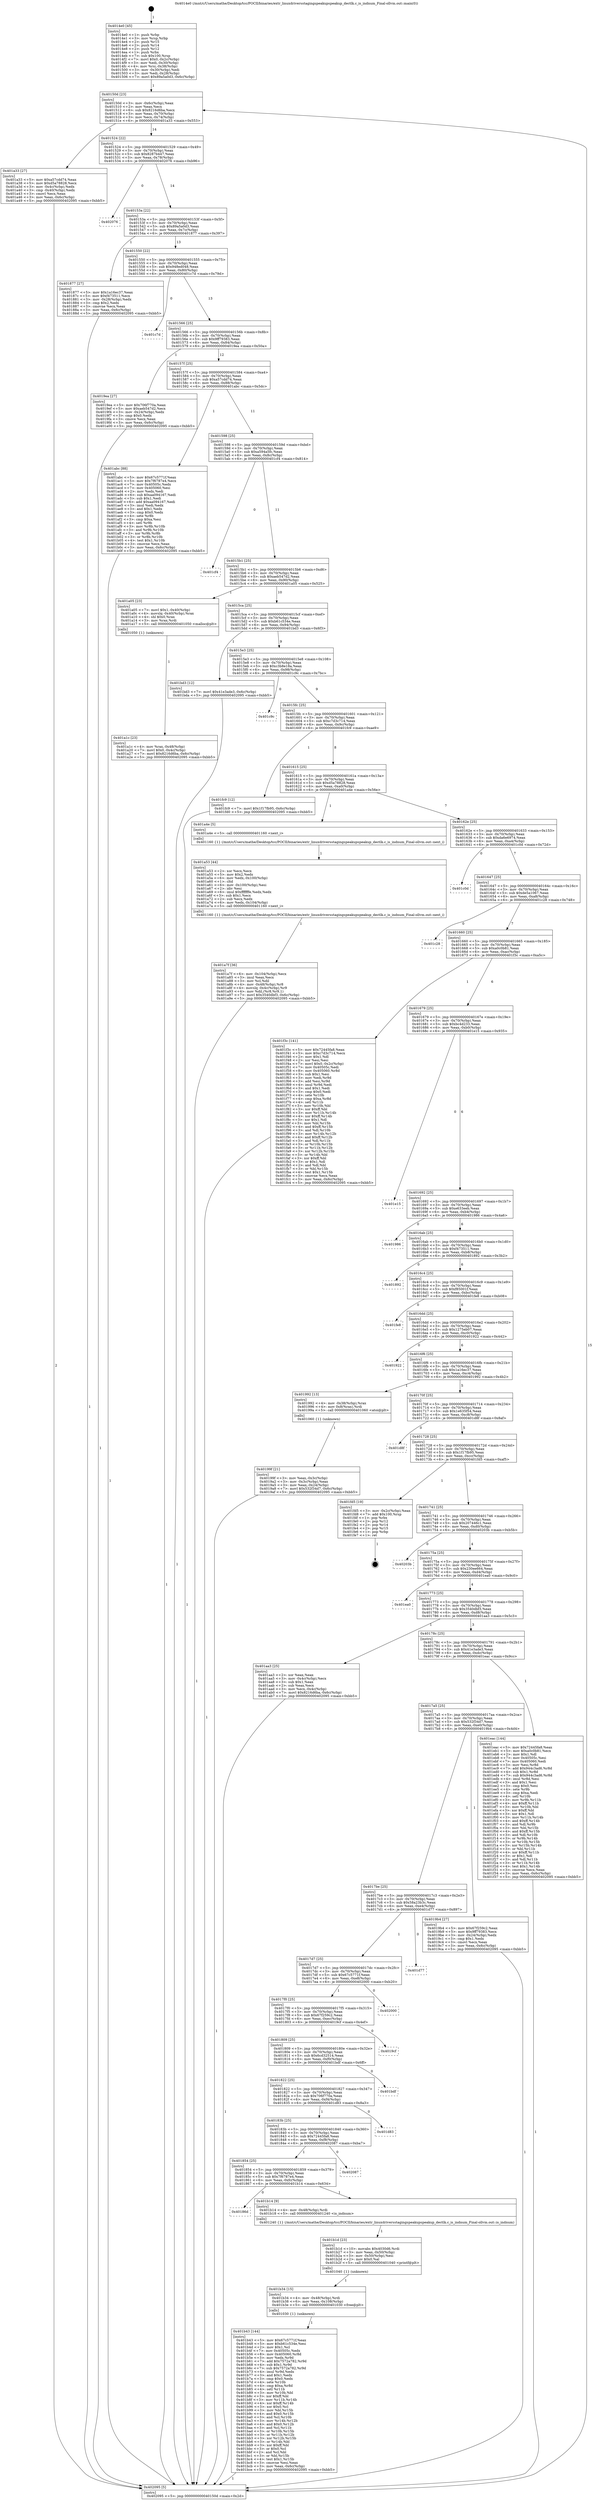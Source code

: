 digraph "0x4014e0" {
  label = "0x4014e0 (/mnt/c/Users/mathe/Desktop/tcc/POCII/binaries/extr_linuxdriversstagingspeakupspeakup_dectlk.c_is_indnum_Final-ollvm.out::main(0))"
  labelloc = "t"
  node[shape=record]

  Entry [label="",width=0.3,height=0.3,shape=circle,fillcolor=black,style=filled]
  "0x40150d" [label="{
     0x40150d [23]\l
     | [instrs]\l
     &nbsp;&nbsp;0x40150d \<+3\>: mov -0x6c(%rbp),%eax\l
     &nbsp;&nbsp;0x401510 \<+2\>: mov %eax,%ecx\l
     &nbsp;&nbsp;0x401512 \<+6\>: sub $0x8216d6ba,%ecx\l
     &nbsp;&nbsp;0x401518 \<+3\>: mov %eax,-0x70(%rbp)\l
     &nbsp;&nbsp;0x40151b \<+3\>: mov %ecx,-0x74(%rbp)\l
     &nbsp;&nbsp;0x40151e \<+6\>: je 0000000000401a33 \<main+0x553\>\l
  }"]
  "0x401a33" [label="{
     0x401a33 [27]\l
     | [instrs]\l
     &nbsp;&nbsp;0x401a33 \<+5\>: mov $0xa57cdd74,%eax\l
     &nbsp;&nbsp;0x401a38 \<+5\>: mov $0xd5a78828,%ecx\l
     &nbsp;&nbsp;0x401a3d \<+3\>: mov -0x4c(%rbp),%edx\l
     &nbsp;&nbsp;0x401a40 \<+3\>: cmp -0x40(%rbp),%edx\l
     &nbsp;&nbsp;0x401a43 \<+3\>: cmovl %ecx,%eax\l
     &nbsp;&nbsp;0x401a46 \<+3\>: mov %eax,-0x6c(%rbp)\l
     &nbsp;&nbsp;0x401a49 \<+5\>: jmp 0000000000402095 \<main+0xbb5\>\l
  }"]
  "0x401524" [label="{
     0x401524 [22]\l
     | [instrs]\l
     &nbsp;&nbsp;0x401524 \<+5\>: jmp 0000000000401529 \<main+0x49\>\l
     &nbsp;&nbsp;0x401529 \<+3\>: mov -0x70(%rbp),%eax\l
     &nbsp;&nbsp;0x40152c \<+5\>: sub $0x8287b447,%eax\l
     &nbsp;&nbsp;0x401531 \<+3\>: mov %eax,-0x78(%rbp)\l
     &nbsp;&nbsp;0x401534 \<+6\>: je 0000000000402076 \<main+0xb96\>\l
  }"]
  Exit [label="",width=0.3,height=0.3,shape=circle,fillcolor=black,style=filled,peripheries=2]
  "0x402076" [label="{
     0x402076\l
  }", style=dashed]
  "0x40153a" [label="{
     0x40153a [22]\l
     | [instrs]\l
     &nbsp;&nbsp;0x40153a \<+5\>: jmp 000000000040153f \<main+0x5f\>\l
     &nbsp;&nbsp;0x40153f \<+3\>: mov -0x70(%rbp),%eax\l
     &nbsp;&nbsp;0x401542 \<+5\>: sub $0x89a5a0d3,%eax\l
     &nbsp;&nbsp;0x401547 \<+3\>: mov %eax,-0x7c(%rbp)\l
     &nbsp;&nbsp;0x40154a \<+6\>: je 0000000000401877 \<main+0x397\>\l
  }"]
  "0x401b43" [label="{
     0x401b43 [144]\l
     | [instrs]\l
     &nbsp;&nbsp;0x401b43 \<+5\>: mov $0x67c5771f,%eax\l
     &nbsp;&nbsp;0x401b48 \<+5\>: mov $0xb61c534e,%esi\l
     &nbsp;&nbsp;0x401b4d \<+2\>: mov $0x1,%cl\l
     &nbsp;&nbsp;0x401b4f \<+7\>: mov 0x40505c,%edx\l
     &nbsp;&nbsp;0x401b56 \<+8\>: mov 0x405060,%r8d\l
     &nbsp;&nbsp;0x401b5e \<+3\>: mov %edx,%r9d\l
     &nbsp;&nbsp;0x401b61 \<+7\>: add $0x7572a782,%r9d\l
     &nbsp;&nbsp;0x401b68 \<+4\>: sub $0x1,%r9d\l
     &nbsp;&nbsp;0x401b6c \<+7\>: sub $0x7572a782,%r9d\l
     &nbsp;&nbsp;0x401b73 \<+4\>: imul %r9d,%edx\l
     &nbsp;&nbsp;0x401b77 \<+3\>: and $0x1,%edx\l
     &nbsp;&nbsp;0x401b7a \<+3\>: cmp $0x0,%edx\l
     &nbsp;&nbsp;0x401b7d \<+4\>: sete %r10b\l
     &nbsp;&nbsp;0x401b81 \<+4\>: cmp $0xa,%r8d\l
     &nbsp;&nbsp;0x401b85 \<+4\>: setl %r11b\l
     &nbsp;&nbsp;0x401b89 \<+3\>: mov %r10b,%bl\l
     &nbsp;&nbsp;0x401b8c \<+3\>: xor $0xff,%bl\l
     &nbsp;&nbsp;0x401b8f \<+3\>: mov %r11b,%r14b\l
     &nbsp;&nbsp;0x401b92 \<+4\>: xor $0xff,%r14b\l
     &nbsp;&nbsp;0x401b96 \<+3\>: xor $0x0,%cl\l
     &nbsp;&nbsp;0x401b99 \<+3\>: mov %bl,%r15b\l
     &nbsp;&nbsp;0x401b9c \<+4\>: and $0x0,%r15b\l
     &nbsp;&nbsp;0x401ba0 \<+3\>: and %cl,%r10b\l
     &nbsp;&nbsp;0x401ba3 \<+3\>: mov %r14b,%r12b\l
     &nbsp;&nbsp;0x401ba6 \<+4\>: and $0x0,%r12b\l
     &nbsp;&nbsp;0x401baa \<+3\>: and %cl,%r11b\l
     &nbsp;&nbsp;0x401bad \<+3\>: or %r10b,%r15b\l
     &nbsp;&nbsp;0x401bb0 \<+3\>: or %r11b,%r12b\l
     &nbsp;&nbsp;0x401bb3 \<+3\>: xor %r12b,%r15b\l
     &nbsp;&nbsp;0x401bb6 \<+3\>: or %r14b,%bl\l
     &nbsp;&nbsp;0x401bb9 \<+3\>: xor $0xff,%bl\l
     &nbsp;&nbsp;0x401bbc \<+3\>: or $0x0,%cl\l
     &nbsp;&nbsp;0x401bbf \<+2\>: and %cl,%bl\l
     &nbsp;&nbsp;0x401bc1 \<+3\>: or %bl,%r15b\l
     &nbsp;&nbsp;0x401bc4 \<+4\>: test $0x1,%r15b\l
     &nbsp;&nbsp;0x401bc8 \<+3\>: cmovne %esi,%eax\l
     &nbsp;&nbsp;0x401bcb \<+3\>: mov %eax,-0x6c(%rbp)\l
     &nbsp;&nbsp;0x401bce \<+5\>: jmp 0000000000402095 \<main+0xbb5\>\l
  }"]
  "0x401877" [label="{
     0x401877 [27]\l
     | [instrs]\l
     &nbsp;&nbsp;0x401877 \<+5\>: mov $0x1a16ec37,%eax\l
     &nbsp;&nbsp;0x40187c \<+5\>: mov $0xf473511,%ecx\l
     &nbsp;&nbsp;0x401881 \<+3\>: mov -0x28(%rbp),%edx\l
     &nbsp;&nbsp;0x401884 \<+3\>: cmp $0x2,%edx\l
     &nbsp;&nbsp;0x401887 \<+3\>: cmovne %ecx,%eax\l
     &nbsp;&nbsp;0x40188a \<+3\>: mov %eax,-0x6c(%rbp)\l
     &nbsp;&nbsp;0x40188d \<+5\>: jmp 0000000000402095 \<main+0xbb5\>\l
  }"]
  "0x401550" [label="{
     0x401550 [22]\l
     | [instrs]\l
     &nbsp;&nbsp;0x401550 \<+5\>: jmp 0000000000401555 \<main+0x75\>\l
     &nbsp;&nbsp;0x401555 \<+3\>: mov -0x70(%rbp),%eax\l
     &nbsp;&nbsp;0x401558 \<+5\>: sub $0x948ed048,%eax\l
     &nbsp;&nbsp;0x40155d \<+3\>: mov %eax,-0x80(%rbp)\l
     &nbsp;&nbsp;0x401560 \<+6\>: je 0000000000401c7d \<main+0x79d\>\l
  }"]
  "0x402095" [label="{
     0x402095 [5]\l
     | [instrs]\l
     &nbsp;&nbsp;0x402095 \<+5\>: jmp 000000000040150d \<main+0x2d\>\l
  }"]
  "0x4014e0" [label="{
     0x4014e0 [45]\l
     | [instrs]\l
     &nbsp;&nbsp;0x4014e0 \<+1\>: push %rbp\l
     &nbsp;&nbsp;0x4014e1 \<+3\>: mov %rsp,%rbp\l
     &nbsp;&nbsp;0x4014e4 \<+2\>: push %r15\l
     &nbsp;&nbsp;0x4014e6 \<+2\>: push %r14\l
     &nbsp;&nbsp;0x4014e8 \<+2\>: push %r12\l
     &nbsp;&nbsp;0x4014ea \<+1\>: push %rbx\l
     &nbsp;&nbsp;0x4014eb \<+7\>: sub $0x100,%rsp\l
     &nbsp;&nbsp;0x4014f2 \<+7\>: movl $0x0,-0x2c(%rbp)\l
     &nbsp;&nbsp;0x4014f9 \<+3\>: mov %edi,-0x30(%rbp)\l
     &nbsp;&nbsp;0x4014fc \<+4\>: mov %rsi,-0x38(%rbp)\l
     &nbsp;&nbsp;0x401500 \<+3\>: mov -0x30(%rbp),%edi\l
     &nbsp;&nbsp;0x401503 \<+3\>: mov %edi,-0x28(%rbp)\l
     &nbsp;&nbsp;0x401506 \<+7\>: movl $0x89a5a0d3,-0x6c(%rbp)\l
  }"]
  "0x401b34" [label="{
     0x401b34 [15]\l
     | [instrs]\l
     &nbsp;&nbsp;0x401b34 \<+4\>: mov -0x48(%rbp),%rdi\l
     &nbsp;&nbsp;0x401b38 \<+6\>: mov %eax,-0x108(%rbp)\l
     &nbsp;&nbsp;0x401b3e \<+5\>: call 0000000000401030 \<free@plt\>\l
     | [calls]\l
     &nbsp;&nbsp;0x401030 \{1\} (unknown)\l
  }"]
  "0x401c7d" [label="{
     0x401c7d\l
  }", style=dashed]
  "0x401566" [label="{
     0x401566 [25]\l
     | [instrs]\l
     &nbsp;&nbsp;0x401566 \<+5\>: jmp 000000000040156b \<main+0x8b\>\l
     &nbsp;&nbsp;0x40156b \<+3\>: mov -0x70(%rbp),%eax\l
     &nbsp;&nbsp;0x40156e \<+5\>: sub $0x9ff79383,%eax\l
     &nbsp;&nbsp;0x401573 \<+6\>: mov %eax,-0x84(%rbp)\l
     &nbsp;&nbsp;0x401579 \<+6\>: je 00000000004019ea \<main+0x50a\>\l
  }"]
  "0x401b1d" [label="{
     0x401b1d [23]\l
     | [instrs]\l
     &nbsp;&nbsp;0x401b1d \<+10\>: movabs $0x4030d6,%rdi\l
     &nbsp;&nbsp;0x401b27 \<+3\>: mov %eax,-0x50(%rbp)\l
     &nbsp;&nbsp;0x401b2a \<+3\>: mov -0x50(%rbp),%esi\l
     &nbsp;&nbsp;0x401b2d \<+2\>: mov $0x0,%al\l
     &nbsp;&nbsp;0x401b2f \<+5\>: call 0000000000401040 \<printf@plt\>\l
     | [calls]\l
     &nbsp;&nbsp;0x401040 \{1\} (unknown)\l
  }"]
  "0x4019ea" [label="{
     0x4019ea [27]\l
     | [instrs]\l
     &nbsp;&nbsp;0x4019ea \<+5\>: mov $0x706f770a,%eax\l
     &nbsp;&nbsp;0x4019ef \<+5\>: mov $0xaeb547d2,%ecx\l
     &nbsp;&nbsp;0x4019f4 \<+3\>: mov -0x24(%rbp),%edx\l
     &nbsp;&nbsp;0x4019f7 \<+3\>: cmp $0x0,%edx\l
     &nbsp;&nbsp;0x4019fa \<+3\>: cmove %ecx,%eax\l
     &nbsp;&nbsp;0x4019fd \<+3\>: mov %eax,-0x6c(%rbp)\l
     &nbsp;&nbsp;0x401a00 \<+5\>: jmp 0000000000402095 \<main+0xbb5\>\l
  }"]
  "0x40157f" [label="{
     0x40157f [25]\l
     | [instrs]\l
     &nbsp;&nbsp;0x40157f \<+5\>: jmp 0000000000401584 \<main+0xa4\>\l
     &nbsp;&nbsp;0x401584 \<+3\>: mov -0x70(%rbp),%eax\l
     &nbsp;&nbsp;0x401587 \<+5\>: sub $0xa57cdd74,%eax\l
     &nbsp;&nbsp;0x40158c \<+6\>: mov %eax,-0x88(%rbp)\l
     &nbsp;&nbsp;0x401592 \<+6\>: je 0000000000401abc \<main+0x5dc\>\l
  }"]
  "0x40186d" [label="{
     0x40186d\l
  }", style=dashed]
  "0x401abc" [label="{
     0x401abc [88]\l
     | [instrs]\l
     &nbsp;&nbsp;0x401abc \<+5\>: mov $0x67c5771f,%eax\l
     &nbsp;&nbsp;0x401ac1 \<+5\>: mov $0x7f6787e4,%ecx\l
     &nbsp;&nbsp;0x401ac6 \<+7\>: mov 0x40505c,%edx\l
     &nbsp;&nbsp;0x401acd \<+7\>: mov 0x405060,%esi\l
     &nbsp;&nbsp;0x401ad4 \<+2\>: mov %edx,%edi\l
     &nbsp;&nbsp;0x401ad6 \<+6\>: sub $0xaa094167,%edi\l
     &nbsp;&nbsp;0x401adc \<+3\>: sub $0x1,%edi\l
     &nbsp;&nbsp;0x401adf \<+6\>: add $0xaa094167,%edi\l
     &nbsp;&nbsp;0x401ae5 \<+3\>: imul %edi,%edx\l
     &nbsp;&nbsp;0x401ae8 \<+3\>: and $0x1,%edx\l
     &nbsp;&nbsp;0x401aeb \<+3\>: cmp $0x0,%edx\l
     &nbsp;&nbsp;0x401aee \<+4\>: sete %r8b\l
     &nbsp;&nbsp;0x401af2 \<+3\>: cmp $0xa,%esi\l
     &nbsp;&nbsp;0x401af5 \<+4\>: setl %r9b\l
     &nbsp;&nbsp;0x401af9 \<+3\>: mov %r8b,%r10b\l
     &nbsp;&nbsp;0x401afc \<+3\>: and %r9b,%r10b\l
     &nbsp;&nbsp;0x401aff \<+3\>: xor %r9b,%r8b\l
     &nbsp;&nbsp;0x401b02 \<+3\>: or %r8b,%r10b\l
     &nbsp;&nbsp;0x401b05 \<+4\>: test $0x1,%r10b\l
     &nbsp;&nbsp;0x401b09 \<+3\>: cmovne %ecx,%eax\l
     &nbsp;&nbsp;0x401b0c \<+3\>: mov %eax,-0x6c(%rbp)\l
     &nbsp;&nbsp;0x401b0f \<+5\>: jmp 0000000000402095 \<main+0xbb5\>\l
  }"]
  "0x401598" [label="{
     0x401598 [25]\l
     | [instrs]\l
     &nbsp;&nbsp;0x401598 \<+5\>: jmp 000000000040159d \<main+0xbd\>\l
     &nbsp;&nbsp;0x40159d \<+3\>: mov -0x70(%rbp),%eax\l
     &nbsp;&nbsp;0x4015a0 \<+5\>: sub $0xa594a5fc,%eax\l
     &nbsp;&nbsp;0x4015a5 \<+6\>: mov %eax,-0x8c(%rbp)\l
     &nbsp;&nbsp;0x4015ab \<+6\>: je 0000000000401cf4 \<main+0x814\>\l
  }"]
  "0x401b14" [label="{
     0x401b14 [9]\l
     | [instrs]\l
     &nbsp;&nbsp;0x401b14 \<+4\>: mov -0x48(%rbp),%rdi\l
     &nbsp;&nbsp;0x401b18 \<+5\>: call 0000000000401240 \<is_indnum\>\l
     | [calls]\l
     &nbsp;&nbsp;0x401240 \{1\} (/mnt/c/Users/mathe/Desktop/tcc/POCII/binaries/extr_linuxdriversstagingspeakupspeakup_dectlk.c_is_indnum_Final-ollvm.out::is_indnum)\l
  }"]
  "0x401cf4" [label="{
     0x401cf4\l
  }", style=dashed]
  "0x4015b1" [label="{
     0x4015b1 [25]\l
     | [instrs]\l
     &nbsp;&nbsp;0x4015b1 \<+5\>: jmp 00000000004015b6 \<main+0xd6\>\l
     &nbsp;&nbsp;0x4015b6 \<+3\>: mov -0x70(%rbp),%eax\l
     &nbsp;&nbsp;0x4015b9 \<+5\>: sub $0xaeb547d2,%eax\l
     &nbsp;&nbsp;0x4015be \<+6\>: mov %eax,-0x90(%rbp)\l
     &nbsp;&nbsp;0x4015c4 \<+6\>: je 0000000000401a05 \<main+0x525\>\l
  }"]
  "0x401854" [label="{
     0x401854 [25]\l
     | [instrs]\l
     &nbsp;&nbsp;0x401854 \<+5\>: jmp 0000000000401859 \<main+0x379\>\l
     &nbsp;&nbsp;0x401859 \<+3\>: mov -0x70(%rbp),%eax\l
     &nbsp;&nbsp;0x40185c \<+5\>: sub $0x7f6787e4,%eax\l
     &nbsp;&nbsp;0x401861 \<+6\>: mov %eax,-0xfc(%rbp)\l
     &nbsp;&nbsp;0x401867 \<+6\>: je 0000000000401b14 \<main+0x634\>\l
  }"]
  "0x401a05" [label="{
     0x401a05 [23]\l
     | [instrs]\l
     &nbsp;&nbsp;0x401a05 \<+7\>: movl $0x1,-0x40(%rbp)\l
     &nbsp;&nbsp;0x401a0c \<+4\>: movslq -0x40(%rbp),%rax\l
     &nbsp;&nbsp;0x401a10 \<+4\>: shl $0x0,%rax\l
     &nbsp;&nbsp;0x401a14 \<+3\>: mov %rax,%rdi\l
     &nbsp;&nbsp;0x401a17 \<+5\>: call 0000000000401050 \<malloc@plt\>\l
     | [calls]\l
     &nbsp;&nbsp;0x401050 \{1\} (unknown)\l
  }"]
  "0x4015ca" [label="{
     0x4015ca [25]\l
     | [instrs]\l
     &nbsp;&nbsp;0x4015ca \<+5\>: jmp 00000000004015cf \<main+0xef\>\l
     &nbsp;&nbsp;0x4015cf \<+3\>: mov -0x70(%rbp),%eax\l
     &nbsp;&nbsp;0x4015d2 \<+5\>: sub $0xb61c534e,%eax\l
     &nbsp;&nbsp;0x4015d7 \<+6\>: mov %eax,-0x94(%rbp)\l
     &nbsp;&nbsp;0x4015dd \<+6\>: je 0000000000401bd3 \<main+0x6f3\>\l
  }"]
  "0x402087" [label="{
     0x402087\l
  }", style=dashed]
  "0x401bd3" [label="{
     0x401bd3 [12]\l
     | [instrs]\l
     &nbsp;&nbsp;0x401bd3 \<+7\>: movl $0x41e3ade3,-0x6c(%rbp)\l
     &nbsp;&nbsp;0x401bda \<+5\>: jmp 0000000000402095 \<main+0xbb5\>\l
  }"]
  "0x4015e3" [label="{
     0x4015e3 [25]\l
     | [instrs]\l
     &nbsp;&nbsp;0x4015e3 \<+5\>: jmp 00000000004015e8 \<main+0x108\>\l
     &nbsp;&nbsp;0x4015e8 \<+3\>: mov -0x70(%rbp),%eax\l
     &nbsp;&nbsp;0x4015eb \<+5\>: sub $0xc3b8e18a,%eax\l
     &nbsp;&nbsp;0x4015f0 \<+6\>: mov %eax,-0x98(%rbp)\l
     &nbsp;&nbsp;0x4015f6 \<+6\>: je 0000000000401c9c \<main+0x7bc\>\l
  }"]
  "0x40183b" [label="{
     0x40183b [25]\l
     | [instrs]\l
     &nbsp;&nbsp;0x40183b \<+5\>: jmp 0000000000401840 \<main+0x360\>\l
     &nbsp;&nbsp;0x401840 \<+3\>: mov -0x70(%rbp),%eax\l
     &nbsp;&nbsp;0x401843 \<+5\>: sub $0x72445fa8,%eax\l
     &nbsp;&nbsp;0x401848 \<+6\>: mov %eax,-0xf8(%rbp)\l
     &nbsp;&nbsp;0x40184e \<+6\>: je 0000000000402087 \<main+0xba7\>\l
  }"]
  "0x401c9c" [label="{
     0x401c9c\l
  }", style=dashed]
  "0x4015fc" [label="{
     0x4015fc [25]\l
     | [instrs]\l
     &nbsp;&nbsp;0x4015fc \<+5\>: jmp 0000000000401601 \<main+0x121\>\l
     &nbsp;&nbsp;0x401601 \<+3\>: mov -0x70(%rbp),%eax\l
     &nbsp;&nbsp;0x401604 \<+5\>: sub $0xc7d3c714,%eax\l
     &nbsp;&nbsp;0x401609 \<+6\>: mov %eax,-0x9c(%rbp)\l
     &nbsp;&nbsp;0x40160f \<+6\>: je 0000000000401fc9 \<main+0xae9\>\l
  }"]
  "0x401d83" [label="{
     0x401d83\l
  }", style=dashed]
  "0x401fc9" [label="{
     0x401fc9 [12]\l
     | [instrs]\l
     &nbsp;&nbsp;0x401fc9 \<+7\>: movl $0x1f17fb95,-0x6c(%rbp)\l
     &nbsp;&nbsp;0x401fd0 \<+5\>: jmp 0000000000402095 \<main+0xbb5\>\l
  }"]
  "0x401615" [label="{
     0x401615 [25]\l
     | [instrs]\l
     &nbsp;&nbsp;0x401615 \<+5\>: jmp 000000000040161a \<main+0x13a\>\l
     &nbsp;&nbsp;0x40161a \<+3\>: mov -0x70(%rbp),%eax\l
     &nbsp;&nbsp;0x40161d \<+5\>: sub $0xd5a78828,%eax\l
     &nbsp;&nbsp;0x401622 \<+6\>: mov %eax,-0xa0(%rbp)\l
     &nbsp;&nbsp;0x401628 \<+6\>: je 0000000000401a4e \<main+0x56e\>\l
  }"]
  "0x401822" [label="{
     0x401822 [25]\l
     | [instrs]\l
     &nbsp;&nbsp;0x401822 \<+5\>: jmp 0000000000401827 \<main+0x347\>\l
     &nbsp;&nbsp;0x401827 \<+3\>: mov -0x70(%rbp),%eax\l
     &nbsp;&nbsp;0x40182a \<+5\>: sub $0x706f770a,%eax\l
     &nbsp;&nbsp;0x40182f \<+6\>: mov %eax,-0xf4(%rbp)\l
     &nbsp;&nbsp;0x401835 \<+6\>: je 0000000000401d83 \<main+0x8a3\>\l
  }"]
  "0x401a4e" [label="{
     0x401a4e [5]\l
     | [instrs]\l
     &nbsp;&nbsp;0x401a4e \<+5\>: call 0000000000401160 \<next_i\>\l
     | [calls]\l
     &nbsp;&nbsp;0x401160 \{1\} (/mnt/c/Users/mathe/Desktop/tcc/POCII/binaries/extr_linuxdriversstagingspeakupspeakup_dectlk.c_is_indnum_Final-ollvm.out::next_i)\l
  }"]
  "0x40162e" [label="{
     0x40162e [25]\l
     | [instrs]\l
     &nbsp;&nbsp;0x40162e \<+5\>: jmp 0000000000401633 \<main+0x153\>\l
     &nbsp;&nbsp;0x401633 \<+3\>: mov -0x70(%rbp),%eax\l
     &nbsp;&nbsp;0x401636 \<+5\>: sub $0xda6e6974,%eax\l
     &nbsp;&nbsp;0x40163b \<+6\>: mov %eax,-0xa4(%rbp)\l
     &nbsp;&nbsp;0x401641 \<+6\>: je 0000000000401c0d \<main+0x72d\>\l
  }"]
  "0x401bdf" [label="{
     0x401bdf\l
  }", style=dashed]
  "0x401c0d" [label="{
     0x401c0d\l
  }", style=dashed]
  "0x401647" [label="{
     0x401647 [25]\l
     | [instrs]\l
     &nbsp;&nbsp;0x401647 \<+5\>: jmp 000000000040164c \<main+0x16c\>\l
     &nbsp;&nbsp;0x40164c \<+3\>: mov -0x70(%rbp),%eax\l
     &nbsp;&nbsp;0x40164f \<+5\>: sub $0xde5a1067,%eax\l
     &nbsp;&nbsp;0x401654 \<+6\>: mov %eax,-0xa8(%rbp)\l
     &nbsp;&nbsp;0x40165a \<+6\>: je 0000000000401c28 \<main+0x748\>\l
  }"]
  "0x401809" [label="{
     0x401809 [25]\l
     | [instrs]\l
     &nbsp;&nbsp;0x401809 \<+5\>: jmp 000000000040180e \<main+0x32e\>\l
     &nbsp;&nbsp;0x40180e \<+3\>: mov -0x70(%rbp),%eax\l
     &nbsp;&nbsp;0x401811 \<+5\>: sub $0x6cd32514,%eax\l
     &nbsp;&nbsp;0x401816 \<+6\>: mov %eax,-0xf0(%rbp)\l
     &nbsp;&nbsp;0x40181c \<+6\>: je 0000000000401bdf \<main+0x6ff\>\l
  }"]
  "0x401c28" [label="{
     0x401c28\l
  }", style=dashed]
  "0x401660" [label="{
     0x401660 [25]\l
     | [instrs]\l
     &nbsp;&nbsp;0x401660 \<+5\>: jmp 0000000000401665 \<main+0x185\>\l
     &nbsp;&nbsp;0x401665 \<+3\>: mov -0x70(%rbp),%eax\l
     &nbsp;&nbsp;0x401668 \<+5\>: sub $0xa0c0b81,%eax\l
     &nbsp;&nbsp;0x40166d \<+6\>: mov %eax,-0xac(%rbp)\l
     &nbsp;&nbsp;0x401673 \<+6\>: je 0000000000401f3c \<main+0xa5c\>\l
  }"]
  "0x4019cf" [label="{
     0x4019cf\l
  }", style=dashed]
  "0x401f3c" [label="{
     0x401f3c [141]\l
     | [instrs]\l
     &nbsp;&nbsp;0x401f3c \<+5\>: mov $0x72445fa8,%eax\l
     &nbsp;&nbsp;0x401f41 \<+5\>: mov $0xc7d3c714,%ecx\l
     &nbsp;&nbsp;0x401f46 \<+2\>: mov $0x1,%dl\l
     &nbsp;&nbsp;0x401f48 \<+2\>: xor %esi,%esi\l
     &nbsp;&nbsp;0x401f4a \<+7\>: movl $0x0,-0x2c(%rbp)\l
     &nbsp;&nbsp;0x401f51 \<+7\>: mov 0x40505c,%edi\l
     &nbsp;&nbsp;0x401f58 \<+8\>: mov 0x405060,%r8d\l
     &nbsp;&nbsp;0x401f60 \<+3\>: sub $0x1,%esi\l
     &nbsp;&nbsp;0x401f63 \<+3\>: mov %edi,%r9d\l
     &nbsp;&nbsp;0x401f66 \<+3\>: add %esi,%r9d\l
     &nbsp;&nbsp;0x401f69 \<+4\>: imul %r9d,%edi\l
     &nbsp;&nbsp;0x401f6d \<+3\>: and $0x1,%edi\l
     &nbsp;&nbsp;0x401f70 \<+3\>: cmp $0x0,%edi\l
     &nbsp;&nbsp;0x401f73 \<+4\>: sete %r10b\l
     &nbsp;&nbsp;0x401f77 \<+4\>: cmp $0xa,%r8d\l
     &nbsp;&nbsp;0x401f7b \<+4\>: setl %r11b\l
     &nbsp;&nbsp;0x401f7f \<+3\>: mov %r10b,%bl\l
     &nbsp;&nbsp;0x401f82 \<+3\>: xor $0xff,%bl\l
     &nbsp;&nbsp;0x401f85 \<+3\>: mov %r11b,%r14b\l
     &nbsp;&nbsp;0x401f88 \<+4\>: xor $0xff,%r14b\l
     &nbsp;&nbsp;0x401f8c \<+3\>: xor $0x1,%dl\l
     &nbsp;&nbsp;0x401f8f \<+3\>: mov %bl,%r15b\l
     &nbsp;&nbsp;0x401f92 \<+4\>: and $0xff,%r15b\l
     &nbsp;&nbsp;0x401f96 \<+3\>: and %dl,%r10b\l
     &nbsp;&nbsp;0x401f99 \<+3\>: mov %r14b,%r12b\l
     &nbsp;&nbsp;0x401f9c \<+4\>: and $0xff,%r12b\l
     &nbsp;&nbsp;0x401fa0 \<+3\>: and %dl,%r11b\l
     &nbsp;&nbsp;0x401fa3 \<+3\>: or %r10b,%r15b\l
     &nbsp;&nbsp;0x401fa6 \<+3\>: or %r11b,%r12b\l
     &nbsp;&nbsp;0x401fa9 \<+3\>: xor %r12b,%r15b\l
     &nbsp;&nbsp;0x401fac \<+3\>: or %r14b,%bl\l
     &nbsp;&nbsp;0x401faf \<+3\>: xor $0xff,%bl\l
     &nbsp;&nbsp;0x401fb2 \<+3\>: or $0x1,%dl\l
     &nbsp;&nbsp;0x401fb5 \<+2\>: and %dl,%bl\l
     &nbsp;&nbsp;0x401fb7 \<+3\>: or %bl,%r15b\l
     &nbsp;&nbsp;0x401fba \<+4\>: test $0x1,%r15b\l
     &nbsp;&nbsp;0x401fbe \<+3\>: cmovne %ecx,%eax\l
     &nbsp;&nbsp;0x401fc1 \<+3\>: mov %eax,-0x6c(%rbp)\l
     &nbsp;&nbsp;0x401fc4 \<+5\>: jmp 0000000000402095 \<main+0xbb5\>\l
  }"]
  "0x401679" [label="{
     0x401679 [25]\l
     | [instrs]\l
     &nbsp;&nbsp;0x401679 \<+5\>: jmp 000000000040167e \<main+0x19e\>\l
     &nbsp;&nbsp;0x40167e \<+3\>: mov -0x70(%rbp),%eax\l
     &nbsp;&nbsp;0x401681 \<+5\>: sub $0xbc4d233,%eax\l
     &nbsp;&nbsp;0x401686 \<+6\>: mov %eax,-0xb0(%rbp)\l
     &nbsp;&nbsp;0x40168c \<+6\>: je 0000000000401e15 \<main+0x935\>\l
  }"]
  "0x4017f0" [label="{
     0x4017f0 [25]\l
     | [instrs]\l
     &nbsp;&nbsp;0x4017f0 \<+5\>: jmp 00000000004017f5 \<main+0x315\>\l
     &nbsp;&nbsp;0x4017f5 \<+3\>: mov -0x70(%rbp),%eax\l
     &nbsp;&nbsp;0x4017f8 \<+5\>: sub $0x67f259c2,%eax\l
     &nbsp;&nbsp;0x4017fd \<+6\>: mov %eax,-0xec(%rbp)\l
     &nbsp;&nbsp;0x401803 \<+6\>: je 00000000004019cf \<main+0x4ef\>\l
  }"]
  "0x401e15" [label="{
     0x401e15\l
  }", style=dashed]
  "0x401692" [label="{
     0x401692 [25]\l
     | [instrs]\l
     &nbsp;&nbsp;0x401692 \<+5\>: jmp 0000000000401697 \<main+0x1b7\>\l
     &nbsp;&nbsp;0x401697 \<+3\>: mov -0x70(%rbp),%eax\l
     &nbsp;&nbsp;0x40169a \<+5\>: sub $0xe633eeb,%eax\l
     &nbsp;&nbsp;0x40169f \<+6\>: mov %eax,-0xb4(%rbp)\l
     &nbsp;&nbsp;0x4016a5 \<+6\>: je 0000000000401986 \<main+0x4a6\>\l
  }"]
  "0x402000" [label="{
     0x402000\l
  }", style=dashed]
  "0x401986" [label="{
     0x401986\l
  }", style=dashed]
  "0x4016ab" [label="{
     0x4016ab [25]\l
     | [instrs]\l
     &nbsp;&nbsp;0x4016ab \<+5\>: jmp 00000000004016b0 \<main+0x1d0\>\l
     &nbsp;&nbsp;0x4016b0 \<+3\>: mov -0x70(%rbp),%eax\l
     &nbsp;&nbsp;0x4016b3 \<+5\>: sub $0xf473511,%eax\l
     &nbsp;&nbsp;0x4016b8 \<+6\>: mov %eax,-0xb8(%rbp)\l
     &nbsp;&nbsp;0x4016be \<+6\>: je 0000000000401892 \<main+0x3b2\>\l
  }"]
  "0x4017d7" [label="{
     0x4017d7 [25]\l
     | [instrs]\l
     &nbsp;&nbsp;0x4017d7 \<+5\>: jmp 00000000004017dc \<main+0x2fc\>\l
     &nbsp;&nbsp;0x4017dc \<+3\>: mov -0x70(%rbp),%eax\l
     &nbsp;&nbsp;0x4017df \<+5\>: sub $0x67c5771f,%eax\l
     &nbsp;&nbsp;0x4017e4 \<+6\>: mov %eax,-0xe8(%rbp)\l
     &nbsp;&nbsp;0x4017ea \<+6\>: je 0000000000402000 \<main+0xb20\>\l
  }"]
  "0x401892" [label="{
     0x401892\l
  }", style=dashed]
  "0x4016c4" [label="{
     0x4016c4 [25]\l
     | [instrs]\l
     &nbsp;&nbsp;0x4016c4 \<+5\>: jmp 00000000004016c9 \<main+0x1e9\>\l
     &nbsp;&nbsp;0x4016c9 \<+3\>: mov -0x70(%rbp),%eax\l
     &nbsp;&nbsp;0x4016cc \<+5\>: sub $0xf85001f,%eax\l
     &nbsp;&nbsp;0x4016d1 \<+6\>: mov %eax,-0xbc(%rbp)\l
     &nbsp;&nbsp;0x4016d7 \<+6\>: je 0000000000401fe8 \<main+0xb08\>\l
  }"]
  "0x401d77" [label="{
     0x401d77\l
  }", style=dashed]
  "0x401fe8" [label="{
     0x401fe8\l
  }", style=dashed]
  "0x4016dd" [label="{
     0x4016dd [25]\l
     | [instrs]\l
     &nbsp;&nbsp;0x4016dd \<+5\>: jmp 00000000004016e2 \<main+0x202\>\l
     &nbsp;&nbsp;0x4016e2 \<+3\>: mov -0x70(%rbp),%eax\l
     &nbsp;&nbsp;0x4016e5 \<+5\>: sub $0x1275eb07,%eax\l
     &nbsp;&nbsp;0x4016ea \<+6\>: mov %eax,-0xc0(%rbp)\l
     &nbsp;&nbsp;0x4016f0 \<+6\>: je 0000000000401922 \<main+0x442\>\l
  }"]
  "0x401a7f" [label="{
     0x401a7f [36]\l
     | [instrs]\l
     &nbsp;&nbsp;0x401a7f \<+6\>: mov -0x104(%rbp),%ecx\l
     &nbsp;&nbsp;0x401a85 \<+3\>: imul %eax,%ecx\l
     &nbsp;&nbsp;0x401a88 \<+3\>: mov %cl,%dil\l
     &nbsp;&nbsp;0x401a8b \<+4\>: mov -0x48(%rbp),%r8\l
     &nbsp;&nbsp;0x401a8f \<+4\>: movslq -0x4c(%rbp),%r9\l
     &nbsp;&nbsp;0x401a93 \<+4\>: mov %dil,(%r8,%r9,1)\l
     &nbsp;&nbsp;0x401a97 \<+7\>: movl $0x3540dbf3,-0x6c(%rbp)\l
     &nbsp;&nbsp;0x401a9e \<+5\>: jmp 0000000000402095 \<main+0xbb5\>\l
  }"]
  "0x401922" [label="{
     0x401922\l
  }", style=dashed]
  "0x4016f6" [label="{
     0x4016f6 [25]\l
     | [instrs]\l
     &nbsp;&nbsp;0x4016f6 \<+5\>: jmp 00000000004016fb \<main+0x21b\>\l
     &nbsp;&nbsp;0x4016fb \<+3\>: mov -0x70(%rbp),%eax\l
     &nbsp;&nbsp;0x4016fe \<+5\>: sub $0x1a16ec37,%eax\l
     &nbsp;&nbsp;0x401703 \<+6\>: mov %eax,-0xc4(%rbp)\l
     &nbsp;&nbsp;0x401709 \<+6\>: je 0000000000401992 \<main+0x4b2\>\l
  }"]
  "0x401a53" [label="{
     0x401a53 [44]\l
     | [instrs]\l
     &nbsp;&nbsp;0x401a53 \<+2\>: xor %ecx,%ecx\l
     &nbsp;&nbsp;0x401a55 \<+5\>: mov $0x2,%edx\l
     &nbsp;&nbsp;0x401a5a \<+6\>: mov %edx,-0x100(%rbp)\l
     &nbsp;&nbsp;0x401a60 \<+1\>: cltd\l
     &nbsp;&nbsp;0x401a61 \<+6\>: mov -0x100(%rbp),%esi\l
     &nbsp;&nbsp;0x401a67 \<+2\>: idiv %esi\l
     &nbsp;&nbsp;0x401a69 \<+6\>: imul $0xfffffffe,%edx,%edx\l
     &nbsp;&nbsp;0x401a6f \<+3\>: sub $0x1,%ecx\l
     &nbsp;&nbsp;0x401a72 \<+2\>: sub %ecx,%edx\l
     &nbsp;&nbsp;0x401a74 \<+6\>: mov %edx,-0x104(%rbp)\l
     &nbsp;&nbsp;0x401a7a \<+5\>: call 0000000000401160 \<next_i\>\l
     | [calls]\l
     &nbsp;&nbsp;0x401160 \{1\} (/mnt/c/Users/mathe/Desktop/tcc/POCII/binaries/extr_linuxdriversstagingspeakupspeakup_dectlk.c_is_indnum_Final-ollvm.out::next_i)\l
  }"]
  "0x401992" [label="{
     0x401992 [13]\l
     | [instrs]\l
     &nbsp;&nbsp;0x401992 \<+4\>: mov -0x38(%rbp),%rax\l
     &nbsp;&nbsp;0x401996 \<+4\>: mov 0x8(%rax),%rdi\l
     &nbsp;&nbsp;0x40199a \<+5\>: call 0000000000401060 \<atoi@plt\>\l
     | [calls]\l
     &nbsp;&nbsp;0x401060 \{1\} (unknown)\l
  }"]
  "0x40170f" [label="{
     0x40170f [25]\l
     | [instrs]\l
     &nbsp;&nbsp;0x40170f \<+5\>: jmp 0000000000401714 \<main+0x234\>\l
     &nbsp;&nbsp;0x401714 \<+3\>: mov -0x70(%rbp),%eax\l
     &nbsp;&nbsp;0x401717 \<+5\>: sub $0x1e635f54,%eax\l
     &nbsp;&nbsp;0x40171c \<+6\>: mov %eax,-0xc8(%rbp)\l
     &nbsp;&nbsp;0x401722 \<+6\>: je 0000000000401d8f \<main+0x8af\>\l
  }"]
  "0x40199f" [label="{
     0x40199f [21]\l
     | [instrs]\l
     &nbsp;&nbsp;0x40199f \<+3\>: mov %eax,-0x3c(%rbp)\l
     &nbsp;&nbsp;0x4019a2 \<+3\>: mov -0x3c(%rbp),%eax\l
     &nbsp;&nbsp;0x4019a5 \<+3\>: mov %eax,-0x24(%rbp)\l
     &nbsp;&nbsp;0x4019a8 \<+7\>: movl $0x532f34d7,-0x6c(%rbp)\l
     &nbsp;&nbsp;0x4019af \<+5\>: jmp 0000000000402095 \<main+0xbb5\>\l
  }"]
  "0x401a1c" [label="{
     0x401a1c [23]\l
     | [instrs]\l
     &nbsp;&nbsp;0x401a1c \<+4\>: mov %rax,-0x48(%rbp)\l
     &nbsp;&nbsp;0x401a20 \<+7\>: movl $0x0,-0x4c(%rbp)\l
     &nbsp;&nbsp;0x401a27 \<+7\>: movl $0x8216d6ba,-0x6c(%rbp)\l
     &nbsp;&nbsp;0x401a2e \<+5\>: jmp 0000000000402095 \<main+0xbb5\>\l
  }"]
  "0x401d8f" [label="{
     0x401d8f\l
  }", style=dashed]
  "0x401728" [label="{
     0x401728 [25]\l
     | [instrs]\l
     &nbsp;&nbsp;0x401728 \<+5\>: jmp 000000000040172d \<main+0x24d\>\l
     &nbsp;&nbsp;0x40172d \<+3\>: mov -0x70(%rbp),%eax\l
     &nbsp;&nbsp;0x401730 \<+5\>: sub $0x1f17fb95,%eax\l
     &nbsp;&nbsp;0x401735 \<+6\>: mov %eax,-0xcc(%rbp)\l
     &nbsp;&nbsp;0x40173b \<+6\>: je 0000000000401fd5 \<main+0xaf5\>\l
  }"]
  "0x4017be" [label="{
     0x4017be [25]\l
     | [instrs]\l
     &nbsp;&nbsp;0x4017be \<+5\>: jmp 00000000004017c3 \<main+0x2e3\>\l
     &nbsp;&nbsp;0x4017c3 \<+3\>: mov -0x70(%rbp),%eax\l
     &nbsp;&nbsp;0x4017c6 \<+5\>: sub $0x58a23b3c,%eax\l
     &nbsp;&nbsp;0x4017cb \<+6\>: mov %eax,-0xe4(%rbp)\l
     &nbsp;&nbsp;0x4017d1 \<+6\>: je 0000000000401d77 \<main+0x897\>\l
  }"]
  "0x401fd5" [label="{
     0x401fd5 [19]\l
     | [instrs]\l
     &nbsp;&nbsp;0x401fd5 \<+3\>: mov -0x2c(%rbp),%eax\l
     &nbsp;&nbsp;0x401fd8 \<+7\>: add $0x100,%rsp\l
     &nbsp;&nbsp;0x401fdf \<+1\>: pop %rbx\l
     &nbsp;&nbsp;0x401fe0 \<+2\>: pop %r12\l
     &nbsp;&nbsp;0x401fe2 \<+2\>: pop %r14\l
     &nbsp;&nbsp;0x401fe4 \<+2\>: pop %r15\l
     &nbsp;&nbsp;0x401fe6 \<+1\>: pop %rbp\l
     &nbsp;&nbsp;0x401fe7 \<+1\>: ret\l
  }"]
  "0x401741" [label="{
     0x401741 [25]\l
     | [instrs]\l
     &nbsp;&nbsp;0x401741 \<+5\>: jmp 0000000000401746 \<main+0x266\>\l
     &nbsp;&nbsp;0x401746 \<+3\>: mov -0x70(%rbp),%eax\l
     &nbsp;&nbsp;0x401749 \<+5\>: sub $0x207446c1,%eax\l
     &nbsp;&nbsp;0x40174e \<+6\>: mov %eax,-0xd0(%rbp)\l
     &nbsp;&nbsp;0x401754 \<+6\>: je 000000000040203b \<main+0xb5b\>\l
  }"]
  "0x4019b4" [label="{
     0x4019b4 [27]\l
     | [instrs]\l
     &nbsp;&nbsp;0x4019b4 \<+5\>: mov $0x67f259c2,%eax\l
     &nbsp;&nbsp;0x4019b9 \<+5\>: mov $0x9ff79383,%ecx\l
     &nbsp;&nbsp;0x4019be \<+3\>: mov -0x24(%rbp),%edx\l
     &nbsp;&nbsp;0x4019c1 \<+3\>: cmp $0x1,%edx\l
     &nbsp;&nbsp;0x4019c4 \<+3\>: cmovl %ecx,%eax\l
     &nbsp;&nbsp;0x4019c7 \<+3\>: mov %eax,-0x6c(%rbp)\l
     &nbsp;&nbsp;0x4019ca \<+5\>: jmp 0000000000402095 \<main+0xbb5\>\l
  }"]
  "0x40203b" [label="{
     0x40203b\l
  }", style=dashed]
  "0x40175a" [label="{
     0x40175a [25]\l
     | [instrs]\l
     &nbsp;&nbsp;0x40175a \<+5\>: jmp 000000000040175f \<main+0x27f\>\l
     &nbsp;&nbsp;0x40175f \<+3\>: mov -0x70(%rbp),%eax\l
     &nbsp;&nbsp;0x401762 \<+5\>: sub $0x230ee664,%eax\l
     &nbsp;&nbsp;0x401767 \<+6\>: mov %eax,-0xd4(%rbp)\l
     &nbsp;&nbsp;0x40176d \<+6\>: je 0000000000401ea0 \<main+0x9c0\>\l
  }"]
  "0x4017a5" [label="{
     0x4017a5 [25]\l
     | [instrs]\l
     &nbsp;&nbsp;0x4017a5 \<+5\>: jmp 00000000004017aa \<main+0x2ca\>\l
     &nbsp;&nbsp;0x4017aa \<+3\>: mov -0x70(%rbp),%eax\l
     &nbsp;&nbsp;0x4017ad \<+5\>: sub $0x532f34d7,%eax\l
     &nbsp;&nbsp;0x4017b2 \<+6\>: mov %eax,-0xe0(%rbp)\l
     &nbsp;&nbsp;0x4017b8 \<+6\>: je 00000000004019b4 \<main+0x4d4\>\l
  }"]
  "0x401ea0" [label="{
     0x401ea0\l
  }", style=dashed]
  "0x401773" [label="{
     0x401773 [25]\l
     | [instrs]\l
     &nbsp;&nbsp;0x401773 \<+5\>: jmp 0000000000401778 \<main+0x298\>\l
     &nbsp;&nbsp;0x401778 \<+3\>: mov -0x70(%rbp),%eax\l
     &nbsp;&nbsp;0x40177b \<+5\>: sub $0x3540dbf3,%eax\l
     &nbsp;&nbsp;0x401780 \<+6\>: mov %eax,-0xd8(%rbp)\l
     &nbsp;&nbsp;0x401786 \<+6\>: je 0000000000401aa3 \<main+0x5c3\>\l
  }"]
  "0x401eac" [label="{
     0x401eac [144]\l
     | [instrs]\l
     &nbsp;&nbsp;0x401eac \<+5\>: mov $0x72445fa8,%eax\l
     &nbsp;&nbsp;0x401eb1 \<+5\>: mov $0xa0c0b81,%ecx\l
     &nbsp;&nbsp;0x401eb6 \<+2\>: mov $0x1,%dl\l
     &nbsp;&nbsp;0x401eb8 \<+7\>: mov 0x40505c,%esi\l
     &nbsp;&nbsp;0x401ebf \<+7\>: mov 0x405060,%edi\l
     &nbsp;&nbsp;0x401ec6 \<+3\>: mov %esi,%r8d\l
     &nbsp;&nbsp;0x401ec9 \<+7\>: add $0x944c3ad6,%r8d\l
     &nbsp;&nbsp;0x401ed0 \<+4\>: sub $0x1,%r8d\l
     &nbsp;&nbsp;0x401ed4 \<+7\>: sub $0x944c3ad6,%r8d\l
     &nbsp;&nbsp;0x401edb \<+4\>: imul %r8d,%esi\l
     &nbsp;&nbsp;0x401edf \<+3\>: and $0x1,%esi\l
     &nbsp;&nbsp;0x401ee2 \<+3\>: cmp $0x0,%esi\l
     &nbsp;&nbsp;0x401ee5 \<+4\>: sete %r9b\l
     &nbsp;&nbsp;0x401ee9 \<+3\>: cmp $0xa,%edi\l
     &nbsp;&nbsp;0x401eec \<+4\>: setl %r10b\l
     &nbsp;&nbsp;0x401ef0 \<+3\>: mov %r9b,%r11b\l
     &nbsp;&nbsp;0x401ef3 \<+4\>: xor $0xff,%r11b\l
     &nbsp;&nbsp;0x401ef7 \<+3\>: mov %r10b,%bl\l
     &nbsp;&nbsp;0x401efa \<+3\>: xor $0xff,%bl\l
     &nbsp;&nbsp;0x401efd \<+3\>: xor $0x1,%dl\l
     &nbsp;&nbsp;0x401f00 \<+3\>: mov %r11b,%r14b\l
     &nbsp;&nbsp;0x401f03 \<+4\>: and $0xff,%r14b\l
     &nbsp;&nbsp;0x401f07 \<+3\>: and %dl,%r9b\l
     &nbsp;&nbsp;0x401f0a \<+3\>: mov %bl,%r15b\l
     &nbsp;&nbsp;0x401f0d \<+4\>: and $0xff,%r15b\l
     &nbsp;&nbsp;0x401f11 \<+3\>: and %dl,%r10b\l
     &nbsp;&nbsp;0x401f14 \<+3\>: or %r9b,%r14b\l
     &nbsp;&nbsp;0x401f17 \<+3\>: or %r10b,%r15b\l
     &nbsp;&nbsp;0x401f1a \<+3\>: xor %r15b,%r14b\l
     &nbsp;&nbsp;0x401f1d \<+3\>: or %bl,%r11b\l
     &nbsp;&nbsp;0x401f20 \<+4\>: xor $0xff,%r11b\l
     &nbsp;&nbsp;0x401f24 \<+3\>: or $0x1,%dl\l
     &nbsp;&nbsp;0x401f27 \<+3\>: and %dl,%r11b\l
     &nbsp;&nbsp;0x401f2a \<+3\>: or %r11b,%r14b\l
     &nbsp;&nbsp;0x401f2d \<+4\>: test $0x1,%r14b\l
     &nbsp;&nbsp;0x401f31 \<+3\>: cmovne %ecx,%eax\l
     &nbsp;&nbsp;0x401f34 \<+3\>: mov %eax,-0x6c(%rbp)\l
     &nbsp;&nbsp;0x401f37 \<+5\>: jmp 0000000000402095 \<main+0xbb5\>\l
  }"]
  "0x401aa3" [label="{
     0x401aa3 [25]\l
     | [instrs]\l
     &nbsp;&nbsp;0x401aa3 \<+2\>: xor %eax,%eax\l
     &nbsp;&nbsp;0x401aa5 \<+3\>: mov -0x4c(%rbp),%ecx\l
     &nbsp;&nbsp;0x401aa8 \<+3\>: sub $0x1,%eax\l
     &nbsp;&nbsp;0x401aab \<+2\>: sub %eax,%ecx\l
     &nbsp;&nbsp;0x401aad \<+3\>: mov %ecx,-0x4c(%rbp)\l
     &nbsp;&nbsp;0x401ab0 \<+7\>: movl $0x8216d6ba,-0x6c(%rbp)\l
     &nbsp;&nbsp;0x401ab7 \<+5\>: jmp 0000000000402095 \<main+0xbb5\>\l
  }"]
  "0x40178c" [label="{
     0x40178c [25]\l
     | [instrs]\l
     &nbsp;&nbsp;0x40178c \<+5\>: jmp 0000000000401791 \<main+0x2b1\>\l
     &nbsp;&nbsp;0x401791 \<+3\>: mov -0x70(%rbp),%eax\l
     &nbsp;&nbsp;0x401794 \<+5\>: sub $0x41e3ade3,%eax\l
     &nbsp;&nbsp;0x401799 \<+6\>: mov %eax,-0xdc(%rbp)\l
     &nbsp;&nbsp;0x40179f \<+6\>: je 0000000000401eac \<main+0x9cc\>\l
  }"]
  Entry -> "0x4014e0" [label=" 1"]
  "0x40150d" -> "0x401a33" [label=" 2"]
  "0x40150d" -> "0x401524" [label=" 14"]
  "0x401fd5" -> Exit [label=" 1"]
  "0x401524" -> "0x402076" [label=" 0"]
  "0x401524" -> "0x40153a" [label=" 14"]
  "0x401fc9" -> "0x402095" [label=" 1"]
  "0x40153a" -> "0x401877" [label=" 1"]
  "0x40153a" -> "0x401550" [label=" 13"]
  "0x401877" -> "0x402095" [label=" 1"]
  "0x4014e0" -> "0x40150d" [label=" 1"]
  "0x402095" -> "0x40150d" [label=" 15"]
  "0x401f3c" -> "0x402095" [label=" 1"]
  "0x401550" -> "0x401c7d" [label=" 0"]
  "0x401550" -> "0x401566" [label=" 13"]
  "0x401eac" -> "0x402095" [label=" 1"]
  "0x401566" -> "0x4019ea" [label=" 1"]
  "0x401566" -> "0x40157f" [label=" 12"]
  "0x401bd3" -> "0x402095" [label=" 1"]
  "0x40157f" -> "0x401abc" [label=" 1"]
  "0x40157f" -> "0x401598" [label=" 11"]
  "0x401b43" -> "0x402095" [label=" 1"]
  "0x401598" -> "0x401cf4" [label=" 0"]
  "0x401598" -> "0x4015b1" [label=" 11"]
  "0x401b34" -> "0x401b43" [label=" 1"]
  "0x4015b1" -> "0x401a05" [label=" 1"]
  "0x4015b1" -> "0x4015ca" [label=" 10"]
  "0x401b14" -> "0x401b1d" [label=" 1"]
  "0x4015ca" -> "0x401bd3" [label=" 1"]
  "0x4015ca" -> "0x4015e3" [label=" 9"]
  "0x401854" -> "0x40186d" [label=" 0"]
  "0x4015e3" -> "0x401c9c" [label=" 0"]
  "0x4015e3" -> "0x4015fc" [label=" 9"]
  "0x401b1d" -> "0x401b34" [label=" 1"]
  "0x4015fc" -> "0x401fc9" [label=" 1"]
  "0x4015fc" -> "0x401615" [label=" 8"]
  "0x40183b" -> "0x401854" [label=" 1"]
  "0x401615" -> "0x401a4e" [label=" 1"]
  "0x401615" -> "0x40162e" [label=" 7"]
  "0x401854" -> "0x401b14" [label=" 1"]
  "0x40162e" -> "0x401c0d" [label=" 0"]
  "0x40162e" -> "0x401647" [label=" 7"]
  "0x401822" -> "0x40183b" [label=" 1"]
  "0x401647" -> "0x401c28" [label=" 0"]
  "0x401647" -> "0x401660" [label=" 7"]
  "0x40183b" -> "0x402087" [label=" 0"]
  "0x401660" -> "0x401f3c" [label=" 1"]
  "0x401660" -> "0x401679" [label=" 6"]
  "0x401809" -> "0x401822" [label=" 1"]
  "0x401679" -> "0x401e15" [label=" 0"]
  "0x401679" -> "0x401692" [label=" 6"]
  "0x401822" -> "0x401d83" [label=" 0"]
  "0x401692" -> "0x401986" [label=" 0"]
  "0x401692" -> "0x4016ab" [label=" 6"]
  "0x4017f0" -> "0x401809" [label=" 1"]
  "0x4016ab" -> "0x401892" [label=" 0"]
  "0x4016ab" -> "0x4016c4" [label=" 6"]
  "0x401809" -> "0x401bdf" [label=" 0"]
  "0x4016c4" -> "0x401fe8" [label=" 0"]
  "0x4016c4" -> "0x4016dd" [label=" 6"]
  "0x4017d7" -> "0x4017f0" [label=" 1"]
  "0x4016dd" -> "0x401922" [label=" 0"]
  "0x4016dd" -> "0x4016f6" [label=" 6"]
  "0x4017f0" -> "0x4019cf" [label=" 0"]
  "0x4016f6" -> "0x401992" [label=" 1"]
  "0x4016f6" -> "0x40170f" [label=" 5"]
  "0x401992" -> "0x40199f" [label=" 1"]
  "0x40199f" -> "0x402095" [label=" 1"]
  "0x4017be" -> "0x4017d7" [label=" 1"]
  "0x40170f" -> "0x401d8f" [label=" 0"]
  "0x40170f" -> "0x401728" [label=" 5"]
  "0x4017be" -> "0x401d77" [label=" 0"]
  "0x401728" -> "0x401fd5" [label=" 1"]
  "0x401728" -> "0x401741" [label=" 4"]
  "0x4017d7" -> "0x402000" [label=" 0"]
  "0x401741" -> "0x40203b" [label=" 0"]
  "0x401741" -> "0x40175a" [label=" 4"]
  "0x401abc" -> "0x402095" [label=" 1"]
  "0x40175a" -> "0x401ea0" [label=" 0"]
  "0x40175a" -> "0x401773" [label=" 4"]
  "0x401a7f" -> "0x402095" [label=" 1"]
  "0x401773" -> "0x401aa3" [label=" 1"]
  "0x401773" -> "0x40178c" [label=" 3"]
  "0x401a53" -> "0x401a7f" [label=" 1"]
  "0x40178c" -> "0x401eac" [label=" 1"]
  "0x40178c" -> "0x4017a5" [label=" 2"]
  "0x401aa3" -> "0x402095" [label=" 1"]
  "0x4017a5" -> "0x4019b4" [label=" 1"]
  "0x4017a5" -> "0x4017be" [label=" 1"]
  "0x4019b4" -> "0x402095" [label=" 1"]
  "0x4019ea" -> "0x402095" [label=" 1"]
  "0x401a05" -> "0x401a1c" [label=" 1"]
  "0x401a1c" -> "0x402095" [label=" 1"]
  "0x401a33" -> "0x402095" [label=" 2"]
  "0x401a4e" -> "0x401a53" [label=" 1"]
}
